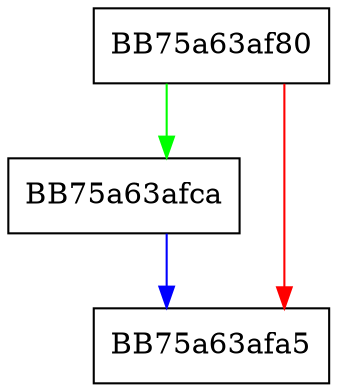 digraph RecordPush {
  node [shape="box"];
  graph [splines=ortho];
  BB75a63af80 -> BB75a63afca [color="green"];
  BB75a63af80 -> BB75a63afa5 [color="red"];
  BB75a63afca -> BB75a63afa5 [color="blue"];
}